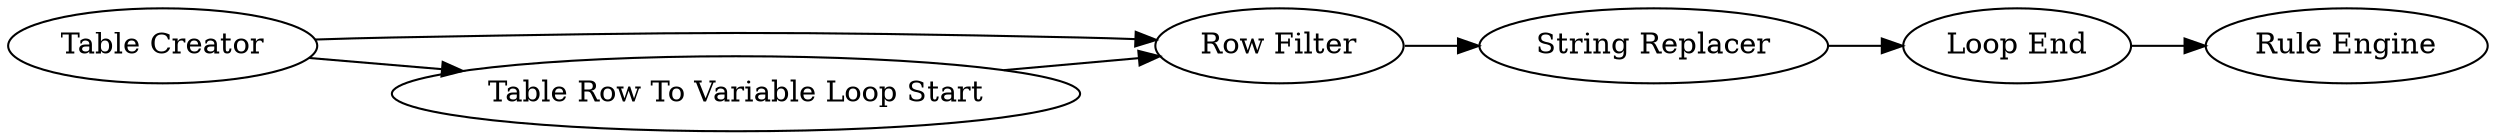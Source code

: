 digraph {
	5 -> 3
	3 -> 4
	1 -> 2
	2 -> 5
	4 -> 6
	1 -> 5
	5 [label="Row Filter"]
	1 [label="Table Creator"]
	4 [label="Loop End"]
	6 [label="Rule Engine"]
	3 [label="String Replacer"]
	2 [label="Table Row To Variable Loop Start"]
	rankdir=LR
}

